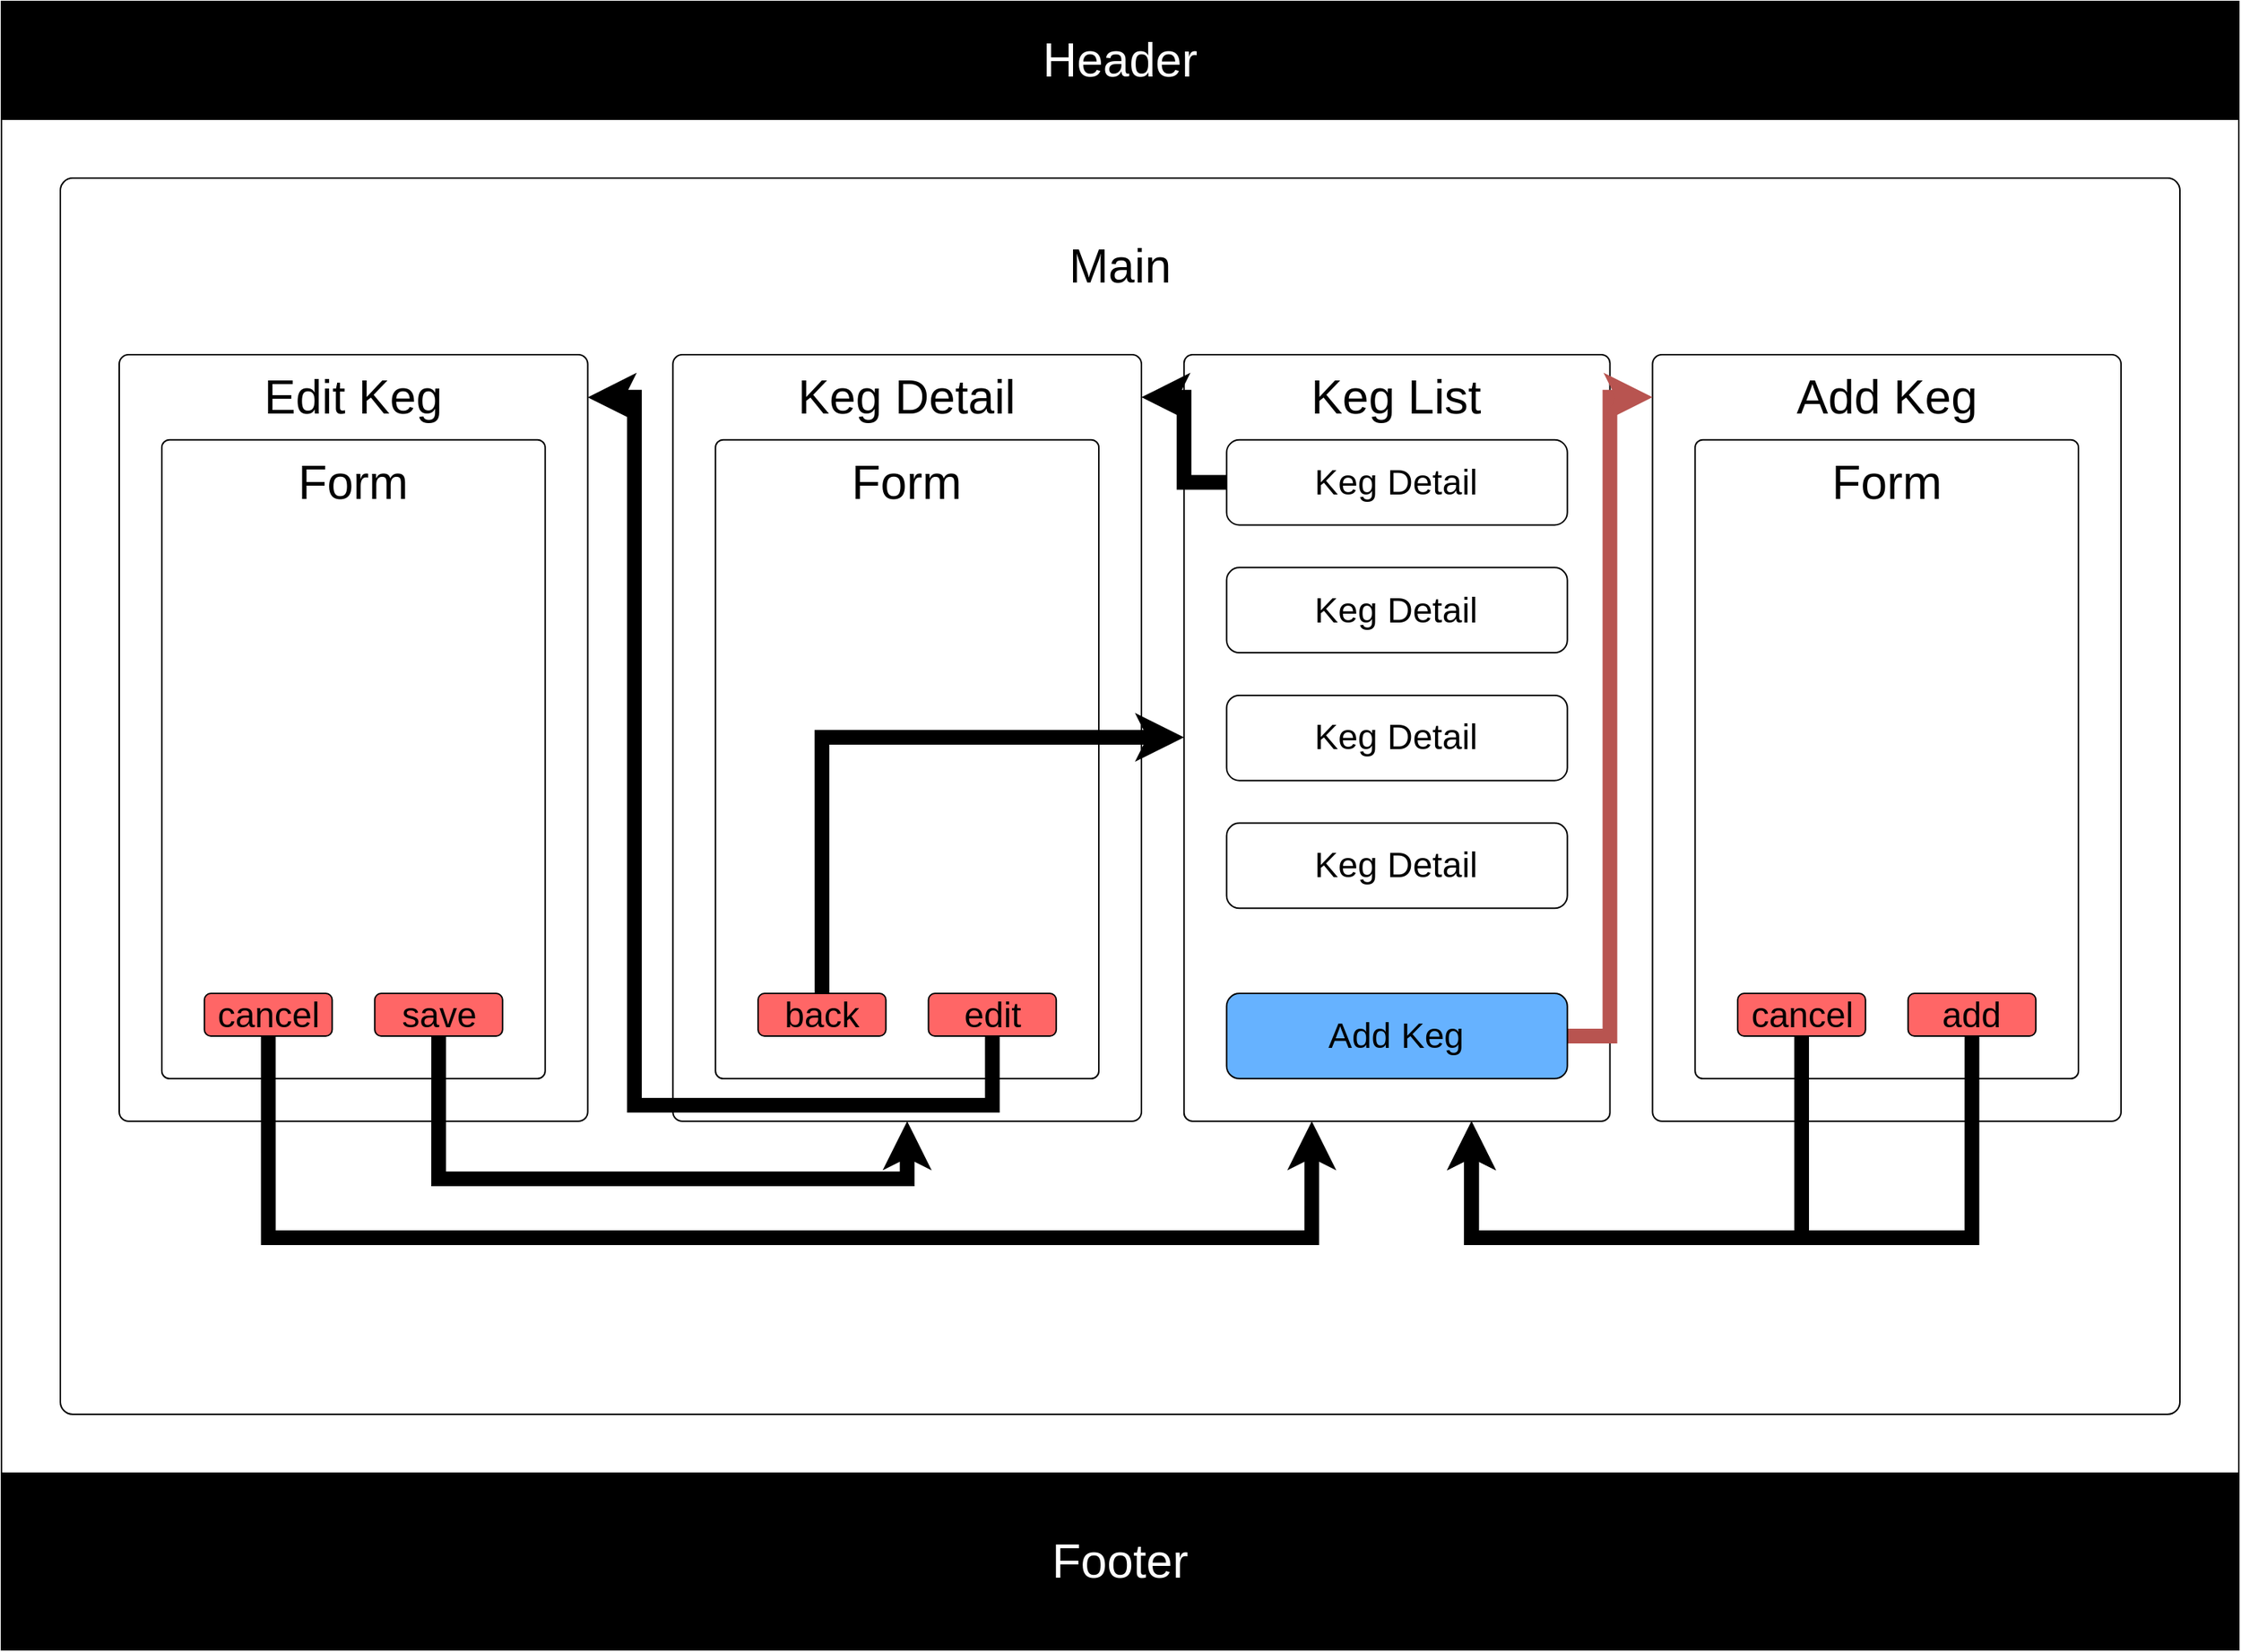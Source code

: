 <mxfile version="18.2.1" type="github"><diagram id="Gc16EhYFFEuyyxDkHRGI" name="Page-1"><mxGraphModel dx="1910" dy="1242" grid="1" gridSize="10" guides="1" tooltips="1" connect="1" arrows="1" fold="1" page="1" pageScale="1" pageWidth="1600" pageHeight="1200" math="0" shadow="0"><root><mxCell id="0"/><mxCell id="1" parent="0"/><mxCell id="tqy6S4Q1bca1Y50SzOHO-2" value="" style="whiteSpace=wrap;html=1;fillColor=none;" vertex="1" parent="1"><mxGeometry x="40" y="40" width="1520" height="1120" as="geometry"/></mxCell><mxCell id="tqy6S4Q1bca1Y50SzOHO-3" value="&lt;font color=&quot;#ffffff&quot; style=&quot;font-size: 32px;&quot;&gt;Header&lt;/font&gt;" style="whiteSpace=wrap;html=1;fillColor=#000000;" vertex="1" parent="1"><mxGeometry x="40" y="40" width="1520" height="80" as="geometry"/></mxCell><mxCell id="tqy6S4Q1bca1Y50SzOHO-4" value="&lt;font color=&quot;#ffffff&quot; style=&quot;font-size: 32px;&quot;&gt;Footer&lt;/font&gt;" style="whiteSpace=wrap;html=1;fillColor=#000000;" vertex="1" parent="1"><mxGeometry x="40" y="1040" width="1520" height="120" as="geometry"/></mxCell><mxCell id="tqy6S4Q1bca1Y50SzOHO-5" value="" style="whiteSpace=wrap;html=1;fillColor=none;rounded=1;arcSize=1;" vertex="1" parent="1"><mxGeometry x="80" y="160" width="1440" height="840" as="geometry"/></mxCell><mxCell id="tqy6S4Q1bca1Y50SzOHO-10" value="&lt;font style=&quot;font-size: 32px;&quot;&gt;Main&lt;/font&gt;" style="whiteSpace=wrap;html=1;fillColor=none;strokeColor=none;rounded=1;" vertex="1" parent="1"><mxGeometry x="80" y="160" width="1440" height="120" as="geometry"/></mxCell><mxCell id="tqy6S4Q1bca1Y50SzOHO-6" value="" style="whiteSpace=wrap;html=1;fillColor=none;rounded=1;arcSize=2;" vertex="1" parent="1"><mxGeometry x="843.404" y="280" width="289.362" height="520.854" as="geometry"/></mxCell><mxCell id="tqy6S4Q1bca1Y50SzOHO-7" value="" style="whiteSpace=wrap;html=1;fillColor=none;rounded=1;arcSize=2;" vertex="1" parent="1"><mxGeometry x="1161.702" y="280" width="318.298" height="520.854" as="geometry"/></mxCell><mxCell id="tqy6S4Q1bca1Y50SzOHO-11" value="&lt;font style=&quot;font-size: 32px;&quot;&gt;Keg List&lt;/font&gt;" style="whiteSpace=wrap;html=1;fillColor=none;strokeColor=none;" vertex="1" parent="1"><mxGeometry x="843.404" y="280" width="289.362" height="57.873" as="geometry"/></mxCell><mxCell id="tqy6S4Q1bca1Y50SzOHO-12" value="&lt;font style=&quot;font-size: 32px;&quot;&gt;Add Keg&lt;/font&gt;" style="whiteSpace=wrap;html=1;fillColor=none;strokeColor=none;" vertex="1" parent="1"><mxGeometry x="1161.702" y="280" width="318.298" height="57.873" as="geometry"/></mxCell><mxCell id="tqy6S4Q1bca1Y50SzOHO-14" value="" style="whiteSpace=wrap;html=1;fillColor=none;rounded=1;arcSize=2;" vertex="1" parent="1"><mxGeometry x="1190.638" y="337.873" width="260.426" height="434.045" as="geometry"/></mxCell><mxCell id="tqy6S4Q1bca1Y50SzOHO-16" value="&lt;font style=&quot;font-size: 32px;&quot;&gt;Form&lt;/font&gt;" style="whiteSpace=wrap;html=1;fillColor=none;strokeColor=none;arcSize=2;" vertex="1" parent="1"><mxGeometry x="1190.638" y="337.873" width="260.426" height="57.873" as="geometry"/></mxCell><mxCell id="tqy6S4Q1bca1Y50SzOHO-18" value="&lt;font style=&quot;font-size: 24px;&quot;&gt;Keg Detail&lt;/font&gt;" style="whiteSpace=wrap;html=1;fillColor=none;strokeWidth=1;rounded=1;" vertex="1" parent="1"><mxGeometry x="872.34" y="337.873" width="231.489" height="57.873" as="geometry"/></mxCell><mxCell id="tqy6S4Q1bca1Y50SzOHO-19" value="&lt;font style=&quot;font-size: 24px;&quot;&gt;Keg Detail&lt;/font&gt;" style="whiteSpace=wrap;html=1;fillColor=none;strokeWidth=1;rounded=1;" vertex="1" parent="1"><mxGeometry x="872.34" y="424.682" width="231.489" height="57.873" as="geometry"/></mxCell><mxCell id="tqy6S4Q1bca1Y50SzOHO-20" value="&lt;font style=&quot;font-size: 24px;&quot;&gt;Keg Detail&lt;/font&gt;" style="whiteSpace=wrap;html=1;fillColor=none;strokeWidth=1;rounded=1;" vertex="1" parent="1"><mxGeometry x="872.34" y="511.491" width="231.489" height="57.873" as="geometry"/></mxCell><mxCell id="tqy6S4Q1bca1Y50SzOHO-21" value="&lt;font style=&quot;font-size: 24px;&quot;&gt;Keg Detail&lt;/font&gt;" style="whiteSpace=wrap;html=1;fillColor=none;strokeWidth=1;rounded=1;" vertex="1" parent="1"><mxGeometry x="872.34" y="598.299" width="231.489" height="57.873" as="geometry"/></mxCell><mxCell id="tqy6S4Q1bca1Y50SzOHO-27" style="edgeStyle=orthogonalEdgeStyle;rounded=0;orthogonalLoop=1;jettySize=auto;html=1;exitX=1;exitY=0.5;exitDx=0;exitDy=0;entryX=0;entryY=0.5;entryDx=0;entryDy=0;fontSize=24;fontColor=#FFFFFF;fillColor=#f8cecc;strokeColor=#b85450;endSize=1;startSize=1;strokeWidth=10;" edge="1" parent="1" source="tqy6S4Q1bca1Y50SzOHO-22" target="tqy6S4Q1bca1Y50SzOHO-12"><mxGeometry relative="1" as="geometry"/></mxCell><mxCell id="tqy6S4Q1bca1Y50SzOHO-22" value="&lt;font style=&quot;font-size: 24px;&quot;&gt;Add Keg&lt;/font&gt;" style="whiteSpace=wrap;html=1;fillColor=#66B2FF;strokeWidth=1;rounded=1;" vertex="1" parent="1"><mxGeometry x="872.34" y="714.045" width="231.489" height="57.873" as="geometry"/></mxCell><mxCell id="tqy6S4Q1bca1Y50SzOHO-49" style="edgeStyle=orthogonalEdgeStyle;rounded=0;orthogonalLoop=1;jettySize=auto;html=1;exitX=0.5;exitY=1;exitDx=0;exitDy=0;entryX=0.675;entryY=1;entryDx=0;entryDy=0;entryPerimeter=0;fontSize=24;fontColor=#FFFFFF;startSize=1;endSize=1;strokeWidth=10;" edge="1" parent="1" source="tqy6S4Q1bca1Y50SzOHO-23" target="tqy6S4Q1bca1Y50SzOHO-6"><mxGeometry relative="1" as="geometry"><Array as="points"><mxPoint x="1263" y="880"/><mxPoint x="1039" y="880"/></Array></mxGeometry></mxCell><mxCell id="tqy6S4Q1bca1Y50SzOHO-23" value="&lt;span style=&quot;font-size: 24px;&quot;&gt;cancel&lt;/span&gt;" style="whiteSpace=wrap;html=1;fillColor=#FF6666;strokeWidth=1;rounded=1;" vertex="1" parent="1"><mxGeometry x="1219.574" y="714.045" width="86.809" height="28.936" as="geometry"/></mxCell><mxCell id="tqy6S4Q1bca1Y50SzOHO-50" style="edgeStyle=orthogonalEdgeStyle;rounded=0;orthogonalLoop=1;jettySize=auto;html=1;exitX=0.5;exitY=1;exitDx=0;exitDy=0;fontSize=24;fontColor=#FFFFFF;startSize=1;endSize=1;strokeWidth=10;" edge="1" parent="1" source="tqy6S4Q1bca1Y50SzOHO-24"><mxGeometry relative="1" as="geometry"><mxPoint x="1038.723" y="800.854" as="targetPoint"/><Array as="points"><mxPoint x="1379" y="880"/><mxPoint x="1039" y="880"/></Array></mxGeometry></mxCell><mxCell id="tqy6S4Q1bca1Y50SzOHO-24" value="&lt;font style=&quot;font-size: 24px;&quot;&gt;add&lt;/font&gt;" style="whiteSpace=wrap;html=1;fillColor=#FF6666;strokeWidth=1;rounded=1;" vertex="1" parent="1"><mxGeometry x="1335.319" y="714.045" width="86.809" height="28.936" as="geometry"/></mxCell><mxCell id="tqy6S4Q1bca1Y50SzOHO-28" value="" style="group" vertex="1" connectable="0" parent="1"><mxGeometry x="496.17" y="280" width="318.298" height="520.854" as="geometry"/></mxCell><mxCell id="tqy6S4Q1bca1Y50SzOHO-8" value="" style="whiteSpace=wrap;html=1;fillColor=none;rounded=1;arcSize=2;" vertex="1" parent="tqy6S4Q1bca1Y50SzOHO-28"><mxGeometry width="318.298" height="520.854" as="geometry"/></mxCell><mxCell id="tqy6S4Q1bca1Y50SzOHO-13" value="&lt;font style=&quot;font-size: 32px;&quot;&gt;Keg Detail&lt;/font&gt;" style="whiteSpace=wrap;html=1;fillColor=none;strokeColor=none;" vertex="1" parent="tqy6S4Q1bca1Y50SzOHO-28"><mxGeometry width="318.298" height="57.873" as="geometry"/></mxCell><mxCell id="tqy6S4Q1bca1Y50SzOHO-15" value="" style="whiteSpace=wrap;html=1;fillColor=none;rounded=1;arcSize=2;" vertex="1" parent="tqy6S4Q1bca1Y50SzOHO-28"><mxGeometry x="28.936" y="57.873" width="260.426" height="434.045" as="geometry"/></mxCell><mxCell id="tqy6S4Q1bca1Y50SzOHO-17" value="&lt;font style=&quot;font-size: 32px;&quot;&gt;Form&lt;/font&gt;" style="whiteSpace=wrap;html=1;fillColor=none;strokeColor=none;" vertex="1" parent="tqy6S4Q1bca1Y50SzOHO-28"><mxGeometry x="28.936" y="57.873" width="260.426" height="57.873" as="geometry"/></mxCell><mxCell id="tqy6S4Q1bca1Y50SzOHO-25" value="&lt;span style=&quot;font-size: 24px;&quot;&gt;back&lt;/span&gt;" style="whiteSpace=wrap;html=1;fillColor=#FF6666;strokeWidth=1;rounded=1;" vertex="1" parent="tqy6S4Q1bca1Y50SzOHO-28"><mxGeometry x="57.872" y="434.045" width="86.809" height="28.936" as="geometry"/></mxCell><mxCell id="tqy6S4Q1bca1Y50SzOHO-26" value="&lt;font style=&quot;font-size: 24px;&quot;&gt;edit&lt;/font&gt;" style="whiteSpace=wrap;html=1;fillColor=#FF6666;strokeWidth=1;rounded=1;" vertex="1" parent="tqy6S4Q1bca1Y50SzOHO-28"><mxGeometry x="173.617" y="434.045" width="86.809" height="28.936" as="geometry"/></mxCell><mxCell id="tqy6S4Q1bca1Y50SzOHO-29" style="edgeStyle=orthogonalEdgeStyle;rounded=0;orthogonalLoop=1;jettySize=auto;html=1;exitX=0;exitY=0.5;exitDx=0;exitDy=0;entryX=1;entryY=0.5;entryDx=0;entryDy=0;fontSize=24;fontColor=#FFFFFF;startSize=1;endSize=1;strokeWidth=10;" edge="1" parent="1" source="tqy6S4Q1bca1Y50SzOHO-18" target="tqy6S4Q1bca1Y50SzOHO-13"><mxGeometry relative="1" as="geometry"/></mxCell><mxCell id="tqy6S4Q1bca1Y50SzOHO-38" value="" style="group" vertex="1" connectable="0" parent="1"><mxGeometry x="120" y="280" width="318.298" height="520.854" as="geometry"/></mxCell><mxCell id="tqy6S4Q1bca1Y50SzOHO-39" value="" style="whiteSpace=wrap;html=1;fillColor=none;rounded=1;arcSize=2;" vertex="1" parent="tqy6S4Q1bca1Y50SzOHO-38"><mxGeometry width="318.298" height="520.854" as="geometry"/></mxCell><mxCell id="tqy6S4Q1bca1Y50SzOHO-40" value="&lt;font style=&quot;font-size: 32px;&quot;&gt;Edit Keg&lt;/font&gt;" style="whiteSpace=wrap;html=1;fillColor=none;strokeColor=none;" vertex="1" parent="tqy6S4Q1bca1Y50SzOHO-38"><mxGeometry width="318.298" height="57.873" as="geometry"/></mxCell><mxCell id="tqy6S4Q1bca1Y50SzOHO-41" value="" style="whiteSpace=wrap;html=1;fillColor=none;rounded=1;arcSize=2;" vertex="1" parent="tqy6S4Q1bca1Y50SzOHO-38"><mxGeometry x="28.936" y="57.873" width="260.426" height="434.045" as="geometry"/></mxCell><mxCell id="tqy6S4Q1bca1Y50SzOHO-42" value="&lt;font style=&quot;font-size: 32px;&quot;&gt;Form&lt;/font&gt;" style="whiteSpace=wrap;html=1;fillColor=none;strokeColor=none;" vertex="1" parent="tqy6S4Q1bca1Y50SzOHO-38"><mxGeometry x="28.936" y="57.873" width="260.426" height="57.873" as="geometry"/></mxCell><mxCell id="tqy6S4Q1bca1Y50SzOHO-43" value="&lt;span style=&quot;font-size: 24px;&quot;&gt;cancel&lt;/span&gt;" style="whiteSpace=wrap;html=1;fillColor=#FF6666;strokeWidth=1;rounded=1;" vertex="1" parent="tqy6S4Q1bca1Y50SzOHO-38"><mxGeometry x="57.872" y="434.045" width="86.809" height="28.936" as="geometry"/></mxCell><mxCell id="tqy6S4Q1bca1Y50SzOHO-44" value="&lt;font style=&quot;font-size: 24px;&quot;&gt;save&lt;/font&gt;" style="whiteSpace=wrap;html=1;fillColor=#FF6666;strokeWidth=1;rounded=1;" vertex="1" parent="tqy6S4Q1bca1Y50SzOHO-38"><mxGeometry x="173.617" y="434.045" width="86.809" height="28.936" as="geometry"/></mxCell><mxCell id="tqy6S4Q1bca1Y50SzOHO-45" style="edgeStyle=orthogonalEdgeStyle;rounded=0;orthogonalLoop=1;jettySize=auto;html=1;exitX=0.5;exitY=1;exitDx=0;exitDy=0;entryX=1;entryY=0.5;entryDx=0;entryDy=0;fontSize=24;fontColor=#FFFFFF;startSize=1;endSize=1;strokeWidth=10;" edge="1" parent="1" source="tqy6S4Q1bca1Y50SzOHO-26" target="tqy6S4Q1bca1Y50SzOHO-40"><mxGeometry relative="1" as="geometry"><Array as="points"><mxPoint x="713" y="790"/><mxPoint x="470" y="790"/><mxPoint x="470" y="309"/></Array></mxGeometry></mxCell><mxCell id="tqy6S4Q1bca1Y50SzOHO-46" style="edgeStyle=orthogonalEdgeStyle;rounded=0;orthogonalLoop=1;jettySize=auto;html=1;exitX=0.5;exitY=0;exitDx=0;exitDy=0;fontSize=24;fontColor=#FFFFFF;startSize=1;endSize=1;strokeWidth=10;" edge="1" parent="1" source="tqy6S4Q1bca1Y50SzOHO-25" target="tqy6S4Q1bca1Y50SzOHO-6"><mxGeometry relative="1" as="geometry"><Array as="points"><mxPoint x="597" y="540"/></Array></mxGeometry></mxCell><mxCell id="tqy6S4Q1bca1Y50SzOHO-47" style="edgeStyle=orthogonalEdgeStyle;rounded=0;orthogonalLoop=1;jettySize=auto;html=1;exitX=0.5;exitY=1;exitDx=0;exitDy=0;fontSize=24;fontColor=#FFFFFF;startSize=1;endSize=1;strokeWidth=10;" edge="1" parent="1" source="tqy6S4Q1bca1Y50SzOHO-43"><mxGeometry relative="1" as="geometry"><mxPoint x="930.213" y="800.854" as="targetPoint"/><Array as="points"><mxPoint x="221" y="880"/><mxPoint x="930" y="880"/></Array></mxGeometry></mxCell><mxCell id="tqy6S4Q1bca1Y50SzOHO-48" style="edgeStyle=orthogonalEdgeStyle;rounded=0;orthogonalLoop=1;jettySize=auto;html=1;exitX=0.5;exitY=1;exitDx=0;exitDy=0;fontSize=24;fontColor=#FFFFFF;startSize=1;endSize=1;strokeWidth=10;entryX=0.5;entryY=1;entryDx=0;entryDy=0;" edge="1" parent="1" source="tqy6S4Q1bca1Y50SzOHO-44" target="tqy6S4Q1bca1Y50SzOHO-8"><mxGeometry relative="1" as="geometry"><mxPoint x="988.085" y="800.854" as="targetPoint"/><Array as="points"><mxPoint x="337" y="840"/><mxPoint x="655" y="840"/></Array></mxGeometry></mxCell></root></mxGraphModel></diagram></mxfile>